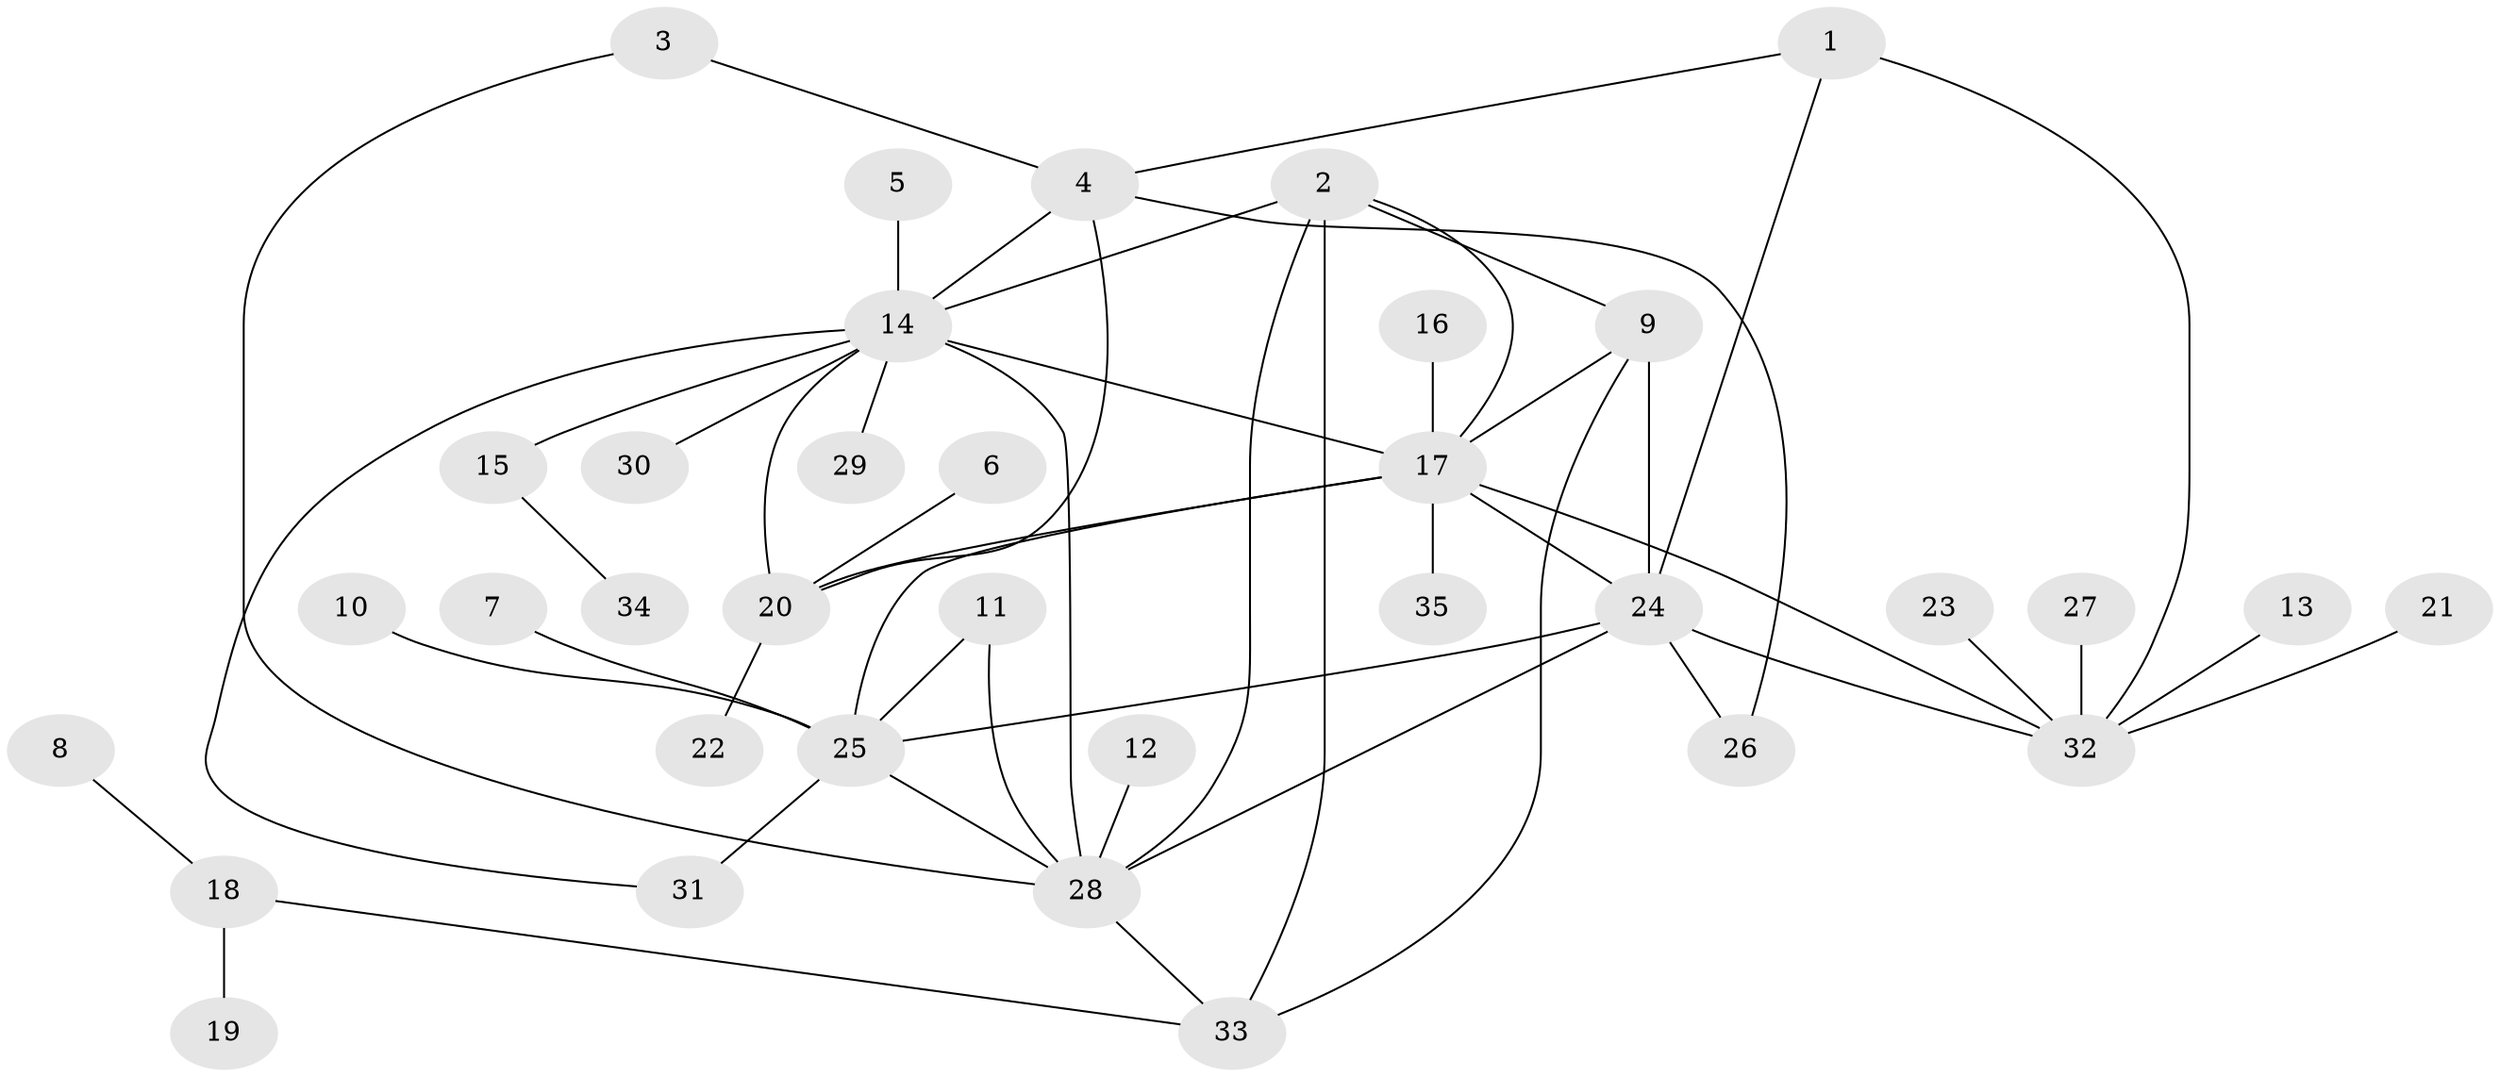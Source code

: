 // original degree distribution, {8: 0.043478260869565216, 3: 0.08695652173913043, 7: 0.057971014492753624, 6: 0.028985507246376812, 5: 0.028985507246376812, 4: 0.07246376811594203, 2: 0.2463768115942029, 1: 0.43478260869565216}
// Generated by graph-tools (version 1.1) at 2025/50/03/09/25 03:50:41]
// undirected, 35 vertices, 52 edges
graph export_dot {
graph [start="1"]
  node [color=gray90,style=filled];
  1;
  2;
  3;
  4;
  5;
  6;
  7;
  8;
  9;
  10;
  11;
  12;
  13;
  14;
  15;
  16;
  17;
  18;
  19;
  20;
  21;
  22;
  23;
  24;
  25;
  26;
  27;
  28;
  29;
  30;
  31;
  32;
  33;
  34;
  35;
  1 -- 4 [weight=1.0];
  1 -- 24 [weight=1.0];
  1 -- 32 [weight=1.0];
  2 -- 9 [weight=1.0];
  2 -- 14 [weight=1.0];
  2 -- 17 [weight=1.0];
  2 -- 28 [weight=1.0];
  2 -- 33 [weight=1.0];
  3 -- 4 [weight=1.0];
  3 -- 28 [weight=1.0];
  4 -- 14 [weight=2.0];
  4 -- 20 [weight=1.0];
  4 -- 26 [weight=1.0];
  5 -- 14 [weight=1.0];
  6 -- 20 [weight=1.0];
  7 -- 25 [weight=1.0];
  8 -- 18 [weight=1.0];
  9 -- 17 [weight=1.0];
  9 -- 24 [weight=1.0];
  9 -- 33 [weight=1.0];
  10 -- 25 [weight=1.0];
  11 -- 25 [weight=1.0];
  11 -- 28 [weight=1.0];
  12 -- 28 [weight=1.0];
  13 -- 32 [weight=1.0];
  14 -- 15 [weight=1.0];
  14 -- 17 [weight=1.0];
  14 -- 20 [weight=1.0];
  14 -- 28 [weight=1.0];
  14 -- 29 [weight=1.0];
  14 -- 30 [weight=1.0];
  14 -- 31 [weight=1.0];
  15 -- 34 [weight=1.0];
  16 -- 17 [weight=1.0];
  17 -- 20 [weight=1.0];
  17 -- 24 [weight=1.0];
  17 -- 25 [weight=1.0];
  17 -- 32 [weight=1.0];
  17 -- 35 [weight=1.0];
  18 -- 19 [weight=1.0];
  18 -- 33 [weight=1.0];
  20 -- 22 [weight=1.0];
  21 -- 32 [weight=1.0];
  23 -- 32 [weight=1.0];
  24 -- 25 [weight=1.0];
  24 -- 26 [weight=1.0];
  24 -- 28 [weight=1.0];
  24 -- 32 [weight=1.0];
  25 -- 28 [weight=1.0];
  25 -- 31 [weight=1.0];
  27 -- 32 [weight=1.0];
  28 -- 33 [weight=1.0];
}

